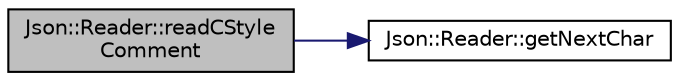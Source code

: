 digraph "Json::Reader::readCStyleComment"
{
 // LATEX_PDF_SIZE
  edge [fontname="Helvetica",fontsize="10",labelfontname="Helvetica",labelfontsize="10"];
  node [fontname="Helvetica",fontsize="10",shape=record];
  rankdir="LR";
  Node1 [label="Json::Reader::readCStyle\lComment",height=0.2,width=0.4,color="black", fillcolor="grey75", style="filled", fontcolor="black",tooltip=" "];
  Node1 -> Node2 [color="midnightblue",fontsize="10",style="solid",fontname="Helvetica"];
  Node2 [label="Json::Reader::getNextChar",height=0.2,width=0.4,color="black", fillcolor="white", style="filled",URL="$class_json_1_1_reader.html#ab61eb61333cc9ec3afe785663a53ce90",tooltip=" "];
}
